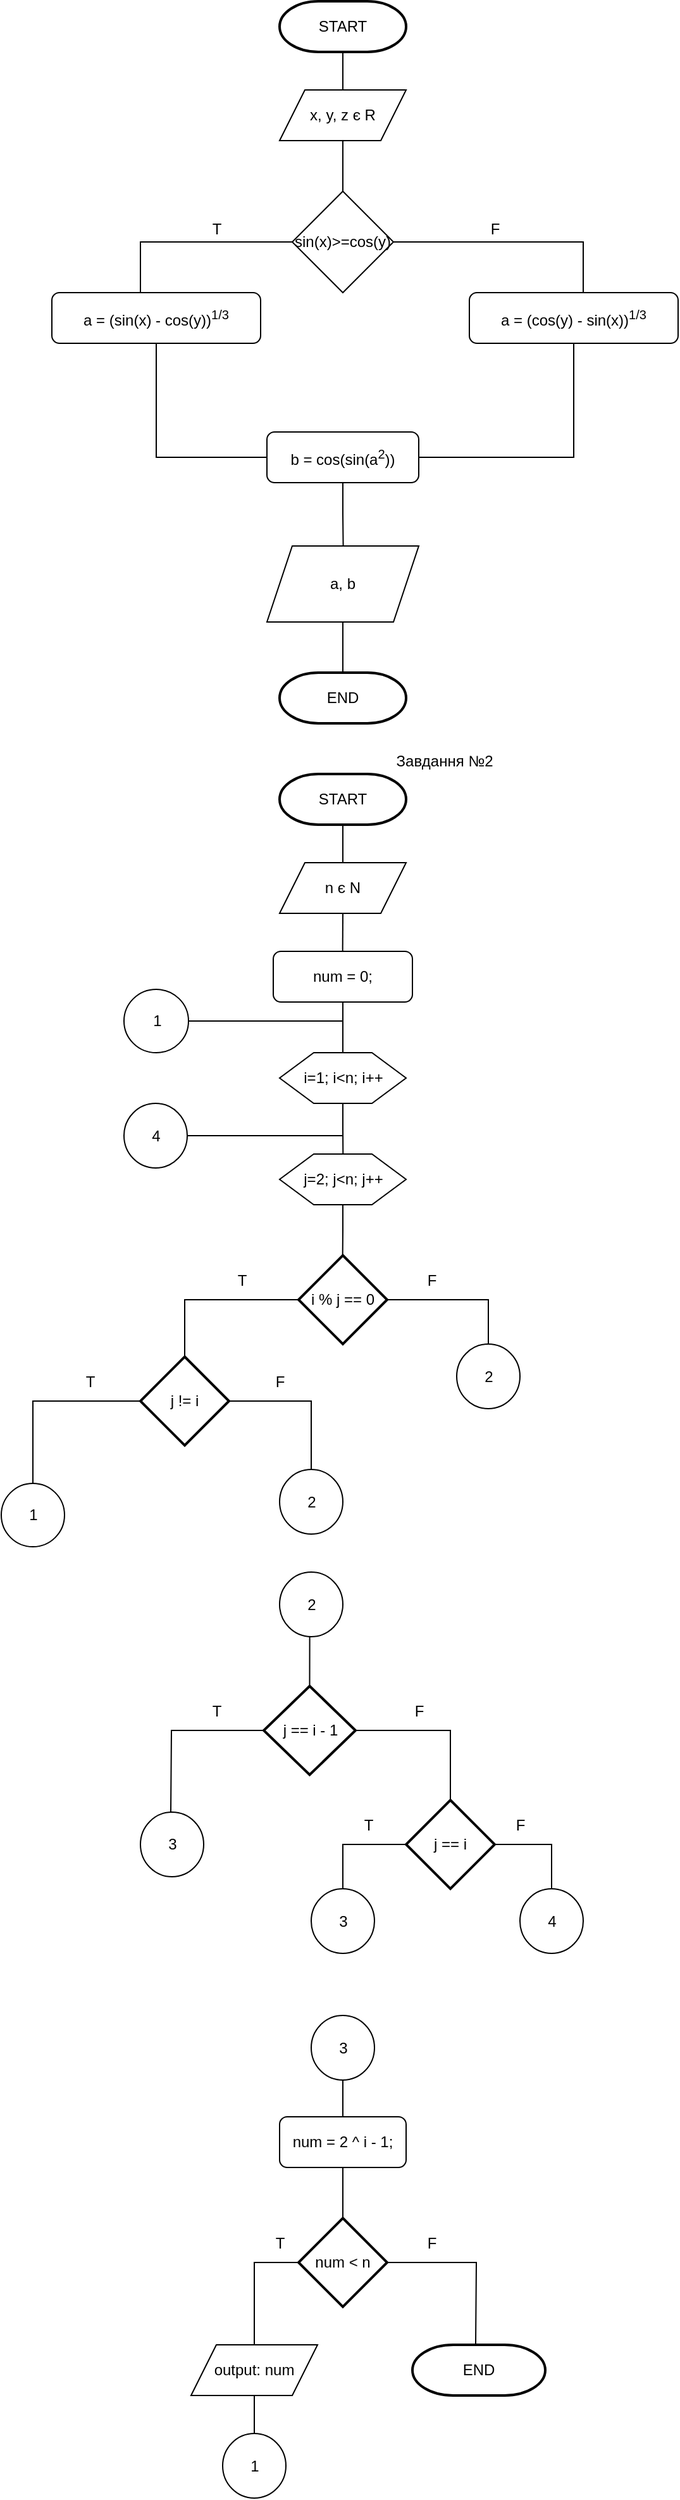 <mxfile version="15.4.3" type="device"><diagram id="yVpP8T_2Y04-kD71tNHd" name="Страница 1"><mxGraphModel dx="955" dy="547" grid="1" gridSize="10" guides="1" tooltips="1" connect="1" arrows="1" fold="1" page="1" pageScale="1" pageWidth="827" pageHeight="1169" math="0" shadow="0"><root><mxCell id="0"/><mxCell id="1" parent="0"/><mxCell id="xMucDNowkmIHq-OGU8yK-2" style="edgeStyle=orthogonalEdgeStyle;rounded=0;orthogonalLoop=1;jettySize=auto;html=1;exitX=0.5;exitY=1;exitDx=0;exitDy=0;exitPerimeter=0;endArrow=none;endFill=0;" edge="1" parent="1" source="xMucDNowkmIHq-OGU8yK-1"><mxGeometry relative="1" as="geometry"><mxPoint x="400" y="80" as="targetPoint"/></mxGeometry></mxCell><mxCell id="xMucDNowkmIHq-OGU8yK-1" value="START" style="strokeWidth=2;html=1;shape=mxgraph.flowchart.terminator;whiteSpace=wrap;" vertex="1" parent="1"><mxGeometry x="350" y="10" width="100" height="40" as="geometry"/></mxCell><mxCell id="xMucDNowkmIHq-OGU8yK-4" style="edgeStyle=orthogonalEdgeStyle;rounded=0;orthogonalLoop=1;jettySize=auto;html=1;exitX=0.5;exitY=1;exitDx=0;exitDy=0;endArrow=none;endFill=0;" edge="1" parent="1" source="xMucDNowkmIHq-OGU8yK-3"><mxGeometry relative="1" as="geometry"><mxPoint x="400" y="160" as="targetPoint"/></mxGeometry></mxCell><mxCell id="xMucDNowkmIHq-OGU8yK-3" value="x, y, z є R" style="shape=parallelogram;perimeter=parallelogramPerimeter;whiteSpace=wrap;html=1;fixedSize=1;" vertex="1" parent="1"><mxGeometry x="350" y="80" width="100" height="40" as="geometry"/></mxCell><mxCell id="xMucDNowkmIHq-OGU8yK-18" style="edgeStyle=orthogonalEdgeStyle;rounded=0;orthogonalLoop=1;jettySize=auto;html=1;exitX=0.5;exitY=0;exitDx=0;exitDy=0;endArrow=none;endFill=0;" edge="1" parent="1" source="xMucDNowkmIHq-OGU8yK-7"><mxGeometry relative="1" as="geometry"><mxPoint x="252.5" y="200" as="targetPoint"/><Array as="points"><mxPoint x="240" y="240"/><mxPoint x="240" y="200"/></Array></mxGeometry></mxCell><mxCell id="xMucDNowkmIHq-OGU8yK-24" style="edgeStyle=orthogonalEdgeStyle;rounded=0;orthogonalLoop=1;jettySize=auto;html=1;exitX=0.5;exitY=1;exitDx=0;exitDy=0;endArrow=none;endFill=0;entryX=0;entryY=0.5;entryDx=0;entryDy=0;" edge="1" parent="1" source="xMucDNowkmIHq-OGU8yK-7" target="xMucDNowkmIHq-OGU8yK-8"><mxGeometry relative="1" as="geometry"><mxPoint x="252.241" y="370.0" as="targetPoint"/></mxGeometry></mxCell><mxCell id="xMucDNowkmIHq-OGU8yK-7" value="a = (sin(x) - cos(y))&lt;sup&gt;1/3&lt;/sup&gt;" style="rounded=1;whiteSpace=wrap;html=1;" vertex="1" parent="1"><mxGeometry x="170" y="240" width="165" height="40" as="geometry"/></mxCell><mxCell id="xMucDNowkmIHq-OGU8yK-9" style="edgeStyle=orthogonalEdgeStyle;rounded=0;orthogonalLoop=1;jettySize=auto;html=1;exitX=0.5;exitY=1;exitDx=0;exitDy=0;endArrow=none;endFill=0;" edge="1" parent="1" source="xMucDNowkmIHq-OGU8yK-8"><mxGeometry relative="1" as="geometry"><mxPoint x="400.286" y="440" as="targetPoint"/></mxGeometry></mxCell><mxCell id="xMucDNowkmIHq-OGU8yK-8" value="b = cos(sin(a&lt;sup&gt;2&lt;/sup&gt;))" style="rounded=1;whiteSpace=wrap;html=1;" vertex="1" parent="1"><mxGeometry x="340" y="350" width="120" height="40" as="geometry"/></mxCell><mxCell id="xMucDNowkmIHq-OGU8yK-11" style="edgeStyle=orthogonalEdgeStyle;rounded=0;orthogonalLoop=1;jettySize=auto;html=1;exitX=0.5;exitY=1;exitDx=0;exitDy=0;endArrow=none;endFill=0;" edge="1" parent="1" source="xMucDNowkmIHq-OGU8yK-10"><mxGeometry relative="1" as="geometry"><mxPoint x="400" y="540.0" as="targetPoint"/></mxGeometry></mxCell><mxCell id="xMucDNowkmIHq-OGU8yK-10" value="a, b" style="shape=parallelogram;perimeter=parallelogramPerimeter;whiteSpace=wrap;html=1;fixedSize=1;" vertex="1" parent="1"><mxGeometry x="340" y="440" width="120" height="60" as="geometry"/></mxCell><mxCell id="xMucDNowkmIHq-OGU8yK-12" value="END" style="strokeWidth=2;html=1;shape=mxgraph.flowchart.terminator;whiteSpace=wrap;" vertex="1" parent="1"><mxGeometry x="350" y="540" width="100" height="40" as="geometry"/></mxCell><mxCell id="xMucDNowkmIHq-OGU8yK-14" style="edgeStyle=orthogonalEdgeStyle;rounded=0;orthogonalLoop=1;jettySize=auto;html=1;exitX=0.5;exitY=1;exitDx=0;exitDy=0;exitPerimeter=0;endArrow=none;endFill=0;" edge="1" parent="1" source="xMucDNowkmIHq-OGU8yK-13"><mxGeometry relative="1" as="geometry"><mxPoint x="400" y="700" as="targetPoint"/></mxGeometry></mxCell><mxCell id="xMucDNowkmIHq-OGU8yK-13" value="START" style="strokeWidth=2;html=1;shape=mxgraph.flowchart.terminator;whiteSpace=wrap;" vertex="1" parent="1"><mxGeometry x="350" y="620" width="100" height="40" as="geometry"/></mxCell><mxCell id="xMucDNowkmIHq-OGU8yK-27" style="edgeStyle=orthogonalEdgeStyle;rounded=0;orthogonalLoop=1;jettySize=auto;html=1;exitX=0.5;exitY=1;exitDx=0;exitDy=0;endArrow=none;endFill=0;" edge="1" parent="1" source="xMucDNowkmIHq-OGU8yK-15"><mxGeometry relative="1" as="geometry"><mxPoint x="399.828" y="760" as="targetPoint"/></mxGeometry></mxCell><mxCell id="xMucDNowkmIHq-OGU8yK-15" value="n є N" style="shape=parallelogram;perimeter=parallelogramPerimeter;whiteSpace=wrap;html=1;fixedSize=1;" vertex="1" parent="1"><mxGeometry x="350" y="690" width="100" height="40" as="geometry"/></mxCell><mxCell id="xMucDNowkmIHq-OGU8yK-17" style="edgeStyle=orthogonalEdgeStyle;rounded=0;orthogonalLoop=1;jettySize=auto;html=1;exitX=0;exitY=0.5;exitDx=0;exitDy=0;endArrow=none;endFill=0;" edge="1" parent="1" source="xMucDNowkmIHq-OGU8yK-16"><mxGeometry relative="1" as="geometry"><mxPoint x="250" y="200" as="targetPoint"/><Array as="points"><mxPoint x="250" y="200"/><mxPoint x="250" y="200"/></Array></mxGeometry></mxCell><mxCell id="xMucDNowkmIHq-OGU8yK-20" style="edgeStyle=orthogonalEdgeStyle;rounded=0;orthogonalLoop=1;jettySize=auto;html=1;exitX=1;exitY=0.5;exitDx=0;exitDy=0;endArrow=none;endFill=0;" edge="1" parent="1" source="xMucDNowkmIHq-OGU8yK-16"><mxGeometry relative="1" as="geometry"><mxPoint x="590" y="200" as="targetPoint"/></mxGeometry></mxCell><mxCell id="xMucDNowkmIHq-OGU8yK-16" value="sin(x)&amp;gt;=cos(y)" style="rhombus;whiteSpace=wrap;html=1;" vertex="1" parent="1"><mxGeometry x="360" y="160" width="80" height="80" as="geometry"/></mxCell><mxCell id="xMucDNowkmIHq-OGU8yK-19" value="T" style="text;html=1;align=center;verticalAlign=middle;resizable=0;points=[];autosize=1;strokeColor=none;fillColor=none;" vertex="1" parent="1"><mxGeometry x="290" y="180" width="20" height="20" as="geometry"/></mxCell><mxCell id="xMucDNowkmIHq-OGU8yK-22" style="edgeStyle=orthogonalEdgeStyle;rounded=0;orthogonalLoop=1;jettySize=auto;html=1;exitX=0.5;exitY=0;exitDx=0;exitDy=0;endArrow=none;endFill=0;" edge="1" parent="1" source="xMucDNowkmIHq-OGU8yK-21"><mxGeometry relative="1" as="geometry"><mxPoint x="582.333" y="200" as="targetPoint"/><Array as="points"><mxPoint x="590" y="240"/><mxPoint x="590" y="200"/></Array></mxGeometry></mxCell><mxCell id="xMucDNowkmIHq-OGU8yK-26" style="edgeStyle=orthogonalEdgeStyle;rounded=0;orthogonalLoop=1;jettySize=auto;html=1;exitX=0.5;exitY=1;exitDx=0;exitDy=0;entryX=1;entryY=0.5;entryDx=0;entryDy=0;endArrow=none;endFill=0;" edge="1" parent="1" source="xMucDNowkmIHq-OGU8yK-21" target="xMucDNowkmIHq-OGU8yK-8"><mxGeometry relative="1" as="geometry"/></mxCell><mxCell id="xMucDNowkmIHq-OGU8yK-21" value="a = (cos(y) - sin(x))&lt;sup&gt;1/3&lt;/sup&gt;" style="rounded=1;whiteSpace=wrap;html=1;" vertex="1" parent="1"><mxGeometry x="500" y="240" width="165" height="40" as="geometry"/></mxCell><mxCell id="xMucDNowkmIHq-OGU8yK-23" value="F" style="text;html=1;align=center;verticalAlign=middle;resizable=0;points=[];autosize=1;strokeColor=none;fillColor=none;" vertex="1" parent="1"><mxGeometry x="510" y="180" width="20" height="20" as="geometry"/></mxCell><mxCell id="xMucDNowkmIHq-OGU8yK-30" style="edgeStyle=orthogonalEdgeStyle;rounded=0;orthogonalLoop=1;jettySize=auto;html=1;exitX=0.5;exitY=1;exitDx=0;exitDy=0;entryX=0.5;entryY=0;entryDx=0;entryDy=0;endArrow=none;endFill=0;" edge="1" parent="1" source="xMucDNowkmIHq-OGU8yK-28" target="xMucDNowkmIHq-OGU8yK-29"><mxGeometry relative="1" as="geometry"/></mxCell><mxCell id="xMucDNowkmIHq-OGU8yK-28" value="num = 0;" style="rounded=1;whiteSpace=wrap;html=1;" vertex="1" parent="1"><mxGeometry x="345" y="760" width="110" height="40" as="geometry"/></mxCell><mxCell id="xMucDNowkmIHq-OGU8yK-31" style="edgeStyle=orthogonalEdgeStyle;rounded=0;orthogonalLoop=1;jettySize=auto;html=1;exitX=0.5;exitY=1;exitDx=0;exitDy=0;endArrow=none;endFill=0;" edge="1" parent="1" source="xMucDNowkmIHq-OGU8yK-29"><mxGeometry relative="1" as="geometry"><mxPoint x="400.143" y="920" as="targetPoint"/></mxGeometry></mxCell><mxCell id="xMucDNowkmIHq-OGU8yK-29" value="i=1; i&amp;lt;n; i++" style="verticalLabelPosition=middle;verticalAlign=middle;html=1;shape=hexagon;perimeter=hexagonPerimeter2;arcSize=6;size=0.27;labelPosition=center;align=center;" vertex="1" parent="1"><mxGeometry x="350" y="840" width="100" height="40" as="geometry"/></mxCell><mxCell id="xMucDNowkmIHq-OGU8yK-33" style="edgeStyle=orthogonalEdgeStyle;rounded=0;orthogonalLoop=1;jettySize=auto;html=1;exitX=0.5;exitY=1;exitDx=0;exitDy=0;endArrow=none;endFill=0;" edge="1" parent="1" source="xMucDNowkmIHq-OGU8yK-32"><mxGeometry relative="1" as="geometry"><mxPoint x="399.828" y="1000" as="targetPoint"/></mxGeometry></mxCell><mxCell id="xMucDNowkmIHq-OGU8yK-32" value="j=2; j&amp;lt;n; j++" style="verticalLabelPosition=middle;verticalAlign=middle;html=1;shape=hexagon;perimeter=hexagonPerimeter2;arcSize=6;size=0.27;labelPosition=center;align=center;" vertex="1" parent="1"><mxGeometry x="350" y="920" width="100" height="40" as="geometry"/></mxCell><mxCell id="xMucDNowkmIHq-OGU8yK-37" style="edgeStyle=orthogonalEdgeStyle;rounded=0;orthogonalLoop=1;jettySize=auto;html=1;exitX=0;exitY=0.5;exitDx=0;exitDy=0;exitPerimeter=0;entryX=0.5;entryY=0;entryDx=0;entryDy=0;entryPerimeter=0;endArrow=none;endFill=0;" edge="1" parent="1" source="xMucDNowkmIHq-OGU8yK-34" target="xMucDNowkmIHq-OGU8yK-36"><mxGeometry relative="1" as="geometry"/></mxCell><mxCell id="xMucDNowkmIHq-OGU8yK-51" style="edgeStyle=orthogonalEdgeStyle;rounded=0;orthogonalLoop=1;jettySize=auto;html=1;exitX=1;exitY=0.5;exitDx=0;exitDy=0;exitPerimeter=0;entryX=0.5;entryY=0;entryDx=0;entryDy=0;entryPerimeter=0;endArrow=none;endFill=0;" edge="1" parent="1" source="xMucDNowkmIHq-OGU8yK-34" target="xMucDNowkmIHq-OGU8yK-50"><mxGeometry relative="1" as="geometry"/></mxCell><mxCell id="xMucDNowkmIHq-OGU8yK-34" value="i % j == 0" style="strokeWidth=2;html=1;shape=mxgraph.flowchart.decision;whiteSpace=wrap;verticalAlign=middle;" vertex="1" parent="1"><mxGeometry x="365" y="1000" width="70" height="70" as="geometry"/></mxCell><mxCell id="xMucDNowkmIHq-OGU8yK-40" style="edgeStyle=orthogonalEdgeStyle;rounded=0;orthogonalLoop=1;jettySize=auto;html=1;exitX=0;exitY=0.5;exitDx=0;exitDy=0;exitPerimeter=0;entryX=0.5;entryY=0;entryDx=0;entryDy=0;entryPerimeter=0;endArrow=none;endFill=0;" edge="1" parent="1" source="xMucDNowkmIHq-OGU8yK-36" target="xMucDNowkmIHq-OGU8yK-39"><mxGeometry relative="1" as="geometry"/></mxCell><mxCell id="xMucDNowkmIHq-OGU8yK-43" style="edgeStyle=orthogonalEdgeStyle;rounded=0;orthogonalLoop=1;jettySize=auto;html=1;exitX=1;exitY=0.5;exitDx=0;exitDy=0;exitPerimeter=0;endArrow=none;endFill=0;" edge="1" parent="1" source="xMucDNowkmIHq-OGU8yK-36"><mxGeometry relative="1" as="geometry"><mxPoint x="310.286" y="1115.286" as="targetPoint"/></mxGeometry></mxCell><mxCell id="xMucDNowkmIHq-OGU8yK-49" style="edgeStyle=orthogonalEdgeStyle;rounded=0;orthogonalLoop=1;jettySize=auto;html=1;exitX=1;exitY=0.5;exitDx=0;exitDy=0;exitPerimeter=0;entryX=0.5;entryY=0;entryDx=0;entryDy=0;entryPerimeter=0;endArrow=none;endFill=0;" edge="1" parent="1" source="xMucDNowkmIHq-OGU8yK-36" target="xMucDNowkmIHq-OGU8yK-48"><mxGeometry relative="1" as="geometry"/></mxCell><mxCell id="xMucDNowkmIHq-OGU8yK-36" value="j != i" style="strokeWidth=2;html=1;shape=mxgraph.flowchart.decision;whiteSpace=wrap;verticalAlign=middle;" vertex="1" parent="1"><mxGeometry x="240" y="1080" width="70" height="70" as="geometry"/></mxCell><mxCell id="xMucDNowkmIHq-OGU8yK-38" value="T" style="text;html=1;align=center;verticalAlign=middle;resizable=0;points=[];autosize=1;strokeColor=none;fillColor=none;" vertex="1" parent="1"><mxGeometry x="310" y="1010" width="20" height="20" as="geometry"/></mxCell><mxCell id="xMucDNowkmIHq-OGU8yK-39" value="1" style="verticalLabelPosition=middle;verticalAlign=middle;html=1;shape=mxgraph.flowchart.on-page_reference;labelPosition=center;align=center;" vertex="1" parent="1"><mxGeometry x="130" y="1180" width="50" height="50" as="geometry"/></mxCell><mxCell id="xMucDNowkmIHq-OGU8yK-42" style="edgeStyle=orthogonalEdgeStyle;rounded=0;orthogonalLoop=1;jettySize=auto;html=1;exitX=1;exitY=0.5;exitDx=0;exitDy=0;exitPerimeter=0;entryX=0.5;entryY=0;entryDx=0;entryDy=0;endArrow=none;endFill=0;" edge="1" parent="1" source="xMucDNowkmIHq-OGU8yK-41" target="xMucDNowkmIHq-OGU8yK-29"><mxGeometry relative="1" as="geometry"/></mxCell><mxCell id="xMucDNowkmIHq-OGU8yK-41" value="1" style="verticalLabelPosition=middle;verticalAlign=middle;html=1;shape=mxgraph.flowchart.on-page_reference;labelPosition=center;align=center;" vertex="1" parent="1"><mxGeometry x="227" y="790" width="51" height="50" as="geometry"/></mxCell><mxCell id="xMucDNowkmIHq-OGU8yK-46" value="F" style="text;html=1;align=center;verticalAlign=middle;resizable=0;points=[];autosize=1;strokeColor=none;fillColor=none;" vertex="1" parent="1"><mxGeometry x="340" y="1090" width="20" height="20" as="geometry"/></mxCell><mxCell id="xMucDNowkmIHq-OGU8yK-47" value="T" style="text;html=1;align=center;verticalAlign=middle;resizable=0;points=[];autosize=1;strokeColor=none;fillColor=none;" vertex="1" parent="1"><mxGeometry x="190" y="1090" width="20" height="20" as="geometry"/></mxCell><mxCell id="xMucDNowkmIHq-OGU8yK-48" value="2" style="verticalLabelPosition=middle;verticalAlign=middle;html=1;shape=mxgraph.flowchart.on-page_reference;labelPosition=center;align=center;" vertex="1" parent="1"><mxGeometry x="350" y="1169" width="50" height="51" as="geometry"/></mxCell><mxCell id="xMucDNowkmIHq-OGU8yK-50" value="2" style="verticalLabelPosition=middle;verticalAlign=middle;html=1;shape=mxgraph.flowchart.on-page_reference;labelPosition=center;align=center;" vertex="1" parent="1"><mxGeometry x="490" y="1070" width="50" height="51" as="geometry"/></mxCell><mxCell id="xMucDNowkmIHq-OGU8yK-52" value="Завдання №2" style="text;html=1;align=center;verticalAlign=middle;resizable=0;points=[];autosize=1;strokeColor=none;fillColor=none;" vertex="1" parent="1"><mxGeometry x="435" y="600" width="90" height="20" as="geometry"/></mxCell><mxCell id="xMucDNowkmIHq-OGU8yK-54" value="F" style="text;html=1;align=center;verticalAlign=middle;resizable=0;points=[];autosize=1;strokeColor=none;fillColor=none;" vertex="1" parent="1"><mxGeometry x="460" y="1010" width="20" height="20" as="geometry"/></mxCell><mxCell id="xMucDNowkmIHq-OGU8yK-59" style="edgeStyle=orthogonalEdgeStyle;rounded=0;orthogonalLoop=1;jettySize=auto;html=1;exitX=0.5;exitY=1;exitDx=0;exitDy=0;exitPerimeter=0;entryX=0.5;entryY=0;entryDx=0;entryDy=0;entryPerimeter=0;endArrow=none;endFill=0;" edge="1" parent="1" source="xMucDNowkmIHq-OGU8yK-57" target="xMucDNowkmIHq-OGU8yK-58"><mxGeometry relative="1" as="geometry"/></mxCell><mxCell id="xMucDNowkmIHq-OGU8yK-57" value="2" style="verticalLabelPosition=middle;verticalAlign=middle;html=1;shape=mxgraph.flowchart.on-page_reference;labelPosition=center;align=center;" vertex="1" parent="1"><mxGeometry x="350" y="1250" width="50" height="51" as="geometry"/></mxCell><mxCell id="xMucDNowkmIHq-OGU8yK-61" style="edgeStyle=orthogonalEdgeStyle;rounded=0;orthogonalLoop=1;jettySize=auto;html=1;exitX=1;exitY=0.5;exitDx=0;exitDy=0;exitPerimeter=0;entryX=0.5;entryY=0;entryDx=0;entryDy=0;entryPerimeter=0;endArrow=none;endFill=0;" edge="1" parent="1" source="xMucDNowkmIHq-OGU8yK-58" target="xMucDNowkmIHq-OGU8yK-60"><mxGeometry relative="1" as="geometry"/></mxCell><mxCell id="xMucDNowkmIHq-OGU8yK-64" style="edgeStyle=orthogonalEdgeStyle;rounded=0;orthogonalLoop=1;jettySize=auto;html=1;exitX=0;exitY=0.5;exitDx=0;exitDy=0;exitPerimeter=0;entryX=0.5;entryY=0;entryDx=0;entryDy=0;entryPerimeter=0;endArrow=none;endFill=0;" edge="1" parent="1" source="xMucDNowkmIHq-OGU8yK-58"><mxGeometry relative="1" as="geometry"><mxPoint x="264" y="1440.0" as="targetPoint"/></mxGeometry></mxCell><mxCell id="xMucDNowkmIHq-OGU8yK-58" value="j == i - 1" style="strokeWidth=2;html=1;shape=mxgraph.flowchart.decision;whiteSpace=wrap;verticalAlign=middle;" vertex="1" parent="1"><mxGeometry x="337.5" y="1340" width="72.5" height="70" as="geometry"/></mxCell><mxCell id="xMucDNowkmIHq-OGU8yK-69" style="edgeStyle=orthogonalEdgeStyle;rounded=0;orthogonalLoop=1;jettySize=auto;html=1;exitX=0;exitY=0.5;exitDx=0;exitDy=0;exitPerimeter=0;entryX=0.5;entryY=0;entryDx=0;entryDy=0;entryPerimeter=0;endArrow=none;endFill=0;" edge="1" parent="1" source="xMucDNowkmIHq-OGU8yK-60" target="xMucDNowkmIHq-OGU8yK-68"><mxGeometry relative="1" as="geometry"/></mxCell><mxCell id="xMucDNowkmIHq-OGU8yK-74" style="edgeStyle=orthogonalEdgeStyle;rounded=0;orthogonalLoop=1;jettySize=auto;html=1;exitX=1;exitY=0.5;exitDx=0;exitDy=0;exitPerimeter=0;entryX=0.5;entryY=0;entryDx=0;entryDy=0;entryPerimeter=0;endArrow=none;endFill=0;" edge="1" parent="1" source="xMucDNowkmIHq-OGU8yK-60" target="xMucDNowkmIHq-OGU8yK-71"><mxGeometry relative="1" as="geometry"/></mxCell><mxCell id="xMucDNowkmIHq-OGU8yK-60" value="j == i" style="strokeWidth=2;html=1;shape=mxgraph.flowchart.decision;whiteSpace=wrap;verticalAlign=middle;" vertex="1" parent="1"><mxGeometry x="450" y="1430" width="70" height="70" as="geometry"/></mxCell><mxCell id="xMucDNowkmIHq-OGU8yK-62" value="F" style="text;html=1;align=center;verticalAlign=middle;resizable=0;points=[];autosize=1;strokeColor=none;fillColor=none;" vertex="1" parent="1"><mxGeometry x="450" y="1350" width="20" height="20" as="geometry"/></mxCell><mxCell id="xMucDNowkmIHq-OGU8yK-66" value="3" style="verticalLabelPosition=middle;verticalAlign=middle;html=1;shape=mxgraph.flowchart.on-page_reference;labelPosition=center;align=center;" vertex="1" parent="1"><mxGeometry x="240" y="1439.5" width="50" height="51" as="geometry"/></mxCell><mxCell id="xMucDNowkmIHq-OGU8yK-67" value="T" style="text;html=1;align=center;verticalAlign=middle;resizable=0;points=[];autosize=1;strokeColor=none;fillColor=none;" vertex="1" parent="1"><mxGeometry x="290" y="1350" width="20" height="20" as="geometry"/></mxCell><mxCell id="xMucDNowkmIHq-OGU8yK-68" value="3" style="verticalLabelPosition=middle;verticalAlign=middle;html=1;shape=mxgraph.flowchart.on-page_reference;labelPosition=center;align=center;" vertex="1" parent="1"><mxGeometry x="375" y="1500" width="50" height="51" as="geometry"/></mxCell><mxCell id="xMucDNowkmIHq-OGU8yK-70" value="T" style="text;html=1;align=center;verticalAlign=middle;resizable=0;points=[];autosize=1;strokeColor=none;fillColor=none;" vertex="1" parent="1"><mxGeometry x="410" y="1440" width="20" height="20" as="geometry"/></mxCell><mxCell id="xMucDNowkmIHq-OGU8yK-71" value="4" style="verticalLabelPosition=middle;verticalAlign=middle;html=1;shape=mxgraph.flowchart.on-page_reference;labelPosition=center;align=center;" vertex="1" parent="1"><mxGeometry x="540" y="1500" width="50" height="51" as="geometry"/></mxCell><mxCell id="xMucDNowkmIHq-OGU8yK-76" style="edgeStyle=orthogonalEdgeStyle;rounded=0;orthogonalLoop=1;jettySize=auto;html=1;exitX=1;exitY=0.5;exitDx=0;exitDy=0;exitPerimeter=0;endArrow=none;endFill=0;" edge="1" parent="1" source="xMucDNowkmIHq-OGU8yK-75"><mxGeometry relative="1" as="geometry"><mxPoint x="400" y="905.5" as="targetPoint"/></mxGeometry></mxCell><mxCell id="xMucDNowkmIHq-OGU8yK-75" value="4" style="verticalLabelPosition=middle;verticalAlign=middle;html=1;shape=mxgraph.flowchart.on-page_reference;labelPosition=center;align=center;" vertex="1" parent="1"><mxGeometry x="227" y="880" width="50" height="51" as="geometry"/></mxCell><mxCell id="xMucDNowkmIHq-OGU8yK-77" value="F" style="text;html=1;align=center;verticalAlign=middle;resizable=0;points=[];autosize=1;strokeColor=none;fillColor=none;" vertex="1" parent="1"><mxGeometry x="530" y="1439.5" width="20" height="20" as="geometry"/></mxCell><mxCell id="xMucDNowkmIHq-OGU8yK-81" style="edgeStyle=orthogonalEdgeStyle;rounded=0;orthogonalLoop=1;jettySize=auto;html=1;exitX=0.5;exitY=1;exitDx=0;exitDy=0;exitPerimeter=0;entryX=0.5;entryY=0;entryDx=0;entryDy=0;endArrow=none;endFill=0;" edge="1" parent="1" source="xMucDNowkmIHq-OGU8yK-79" target="xMucDNowkmIHq-OGU8yK-80"><mxGeometry relative="1" as="geometry"/></mxCell><mxCell id="xMucDNowkmIHq-OGU8yK-79" value="3" style="verticalLabelPosition=middle;verticalAlign=middle;html=1;shape=mxgraph.flowchart.on-page_reference;labelPosition=center;align=center;" vertex="1" parent="1"><mxGeometry x="375" y="1600" width="50" height="51" as="geometry"/></mxCell><mxCell id="xMucDNowkmIHq-OGU8yK-84" style="edgeStyle=orthogonalEdgeStyle;rounded=0;orthogonalLoop=1;jettySize=auto;html=1;exitX=0.5;exitY=1;exitDx=0;exitDy=0;entryX=0.5;entryY=0;entryDx=0;entryDy=0;entryPerimeter=0;endArrow=none;endFill=0;" edge="1" parent="1" source="xMucDNowkmIHq-OGU8yK-80" target="xMucDNowkmIHq-OGU8yK-83"><mxGeometry relative="1" as="geometry"/></mxCell><mxCell id="xMucDNowkmIHq-OGU8yK-80" value="num = 2 ^ i - 1;" style="rounded=1;whiteSpace=wrap;html=1;verticalAlign=middle;" vertex="1" parent="1"><mxGeometry x="350" y="1680" width="100" height="40" as="geometry"/></mxCell><mxCell id="xMucDNowkmIHq-OGU8yK-89" style="edgeStyle=orthogonalEdgeStyle;rounded=0;orthogonalLoop=1;jettySize=auto;html=1;exitX=0;exitY=0.5;exitDx=0;exitDy=0;exitPerimeter=0;entryX=0.5;entryY=0;entryDx=0;entryDy=0;endArrow=none;endFill=0;" edge="1" parent="1" source="xMucDNowkmIHq-OGU8yK-83" target="xMucDNowkmIHq-OGU8yK-85"><mxGeometry relative="1" as="geometry"/></mxCell><mxCell id="xMucDNowkmIHq-OGU8yK-92" style="edgeStyle=orthogonalEdgeStyle;rounded=0;orthogonalLoop=1;jettySize=auto;html=1;exitX=1;exitY=0.5;exitDx=0;exitDy=0;exitPerimeter=0;entryX=0.5;entryY=0;entryDx=0;entryDy=0;entryPerimeter=0;endArrow=none;endFill=0;" edge="1" parent="1" source="xMucDNowkmIHq-OGU8yK-83"><mxGeometry relative="1" as="geometry"><mxPoint x="505" y="1860" as="targetPoint"/></mxGeometry></mxCell><mxCell id="xMucDNowkmIHq-OGU8yK-83" value="num &amp;lt; n" style="strokeWidth=2;html=1;shape=mxgraph.flowchart.decision;whiteSpace=wrap;verticalAlign=middle;" vertex="1" parent="1"><mxGeometry x="365" y="1760" width="70" height="70" as="geometry"/></mxCell><mxCell id="xMucDNowkmIHq-OGU8yK-88" style="edgeStyle=orthogonalEdgeStyle;rounded=0;orthogonalLoop=1;jettySize=auto;html=1;exitX=0.5;exitY=1;exitDx=0;exitDy=0;entryX=0.5;entryY=0;entryDx=0;entryDy=0;entryPerimeter=0;endArrow=none;endFill=0;" edge="1" parent="1" source="xMucDNowkmIHq-OGU8yK-85" target="xMucDNowkmIHq-OGU8yK-87"><mxGeometry relative="1" as="geometry"/></mxCell><mxCell id="xMucDNowkmIHq-OGU8yK-85" value="output: num" style="shape=parallelogram;perimeter=parallelogramPerimeter;whiteSpace=wrap;html=1;fixedSize=1;verticalAlign=middle;" vertex="1" parent="1"><mxGeometry x="280" y="1860" width="100" height="40" as="geometry"/></mxCell><mxCell id="xMucDNowkmIHq-OGU8yK-87" value="1" style="verticalLabelPosition=middle;verticalAlign=middle;html=1;shape=mxgraph.flowchart.on-page_reference;labelPosition=center;align=center;" vertex="1" parent="1"><mxGeometry x="305" y="1930" width="50" height="51" as="geometry"/></mxCell><mxCell id="xMucDNowkmIHq-OGU8yK-90" value="T" style="text;html=1;align=center;verticalAlign=middle;resizable=0;points=[];autosize=1;strokeColor=none;fillColor=none;" vertex="1" parent="1"><mxGeometry x="340" y="1770" width="20" height="20" as="geometry"/></mxCell><mxCell id="xMucDNowkmIHq-OGU8yK-93" value="F" style="text;html=1;align=center;verticalAlign=middle;resizable=0;points=[];autosize=1;strokeColor=none;fillColor=none;" vertex="1" parent="1"><mxGeometry x="460" y="1770" width="20" height="20" as="geometry"/></mxCell><mxCell id="xMucDNowkmIHq-OGU8yK-94" value="END" style="strokeWidth=2;html=1;shape=mxgraph.flowchart.terminator;whiteSpace=wrap;verticalAlign=middle;" vertex="1" parent="1"><mxGeometry x="455" y="1860" width="105" height="40" as="geometry"/></mxCell></root></mxGraphModel></diagram></mxfile>